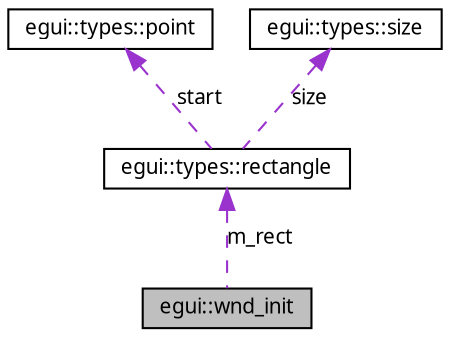 digraph G
{
  edge [fontname="FreeSans.ttf",fontsize=10,labelfontname="FreeSans.ttf",labelfontsize=10];
  node [fontname="FreeSans.ttf",fontsize=10,shape=record];
  Node1 [label="egui::wnd_init",height=0.2,width=0.4,color="black", fillcolor="grey75", style="filled" fontcolor="black"];
  Node2 -> Node1 [dir=back,color="darkorchid3",fontsize=10,style="dashed",label="m_rect",fontname="FreeSans.ttf"];
  Node2 [label="egui::types::rectangle",height=0.2,width=0.4,color="black", fillcolor="white", style="filled",URL="$structegui_1_1types_1_1rectangle.html",tooltip="Contains a rectangle."];
  Node3 -> Node2 [dir=back,color="darkorchid3",fontsize=10,style="dashed",label="start",fontname="FreeSans.ttf"];
  Node3 [label="egui::types::point",height=0.2,width=0.4,color="black", fillcolor="white", style="filled",URL="$structegui_1_1types_1_1point.html",tooltip="point"];
  Node4 -> Node2 [dir=back,color="darkorchid3",fontsize=10,style="dashed",label="size",fontname="FreeSans.ttf"];
  Node4 [label="egui::types::size",height=0.2,width=0.4,color="black", fillcolor="white", style="filled",URL="$structegui_1_1types_1_1size.html",tooltip="contains a size (width and height)"];
}
